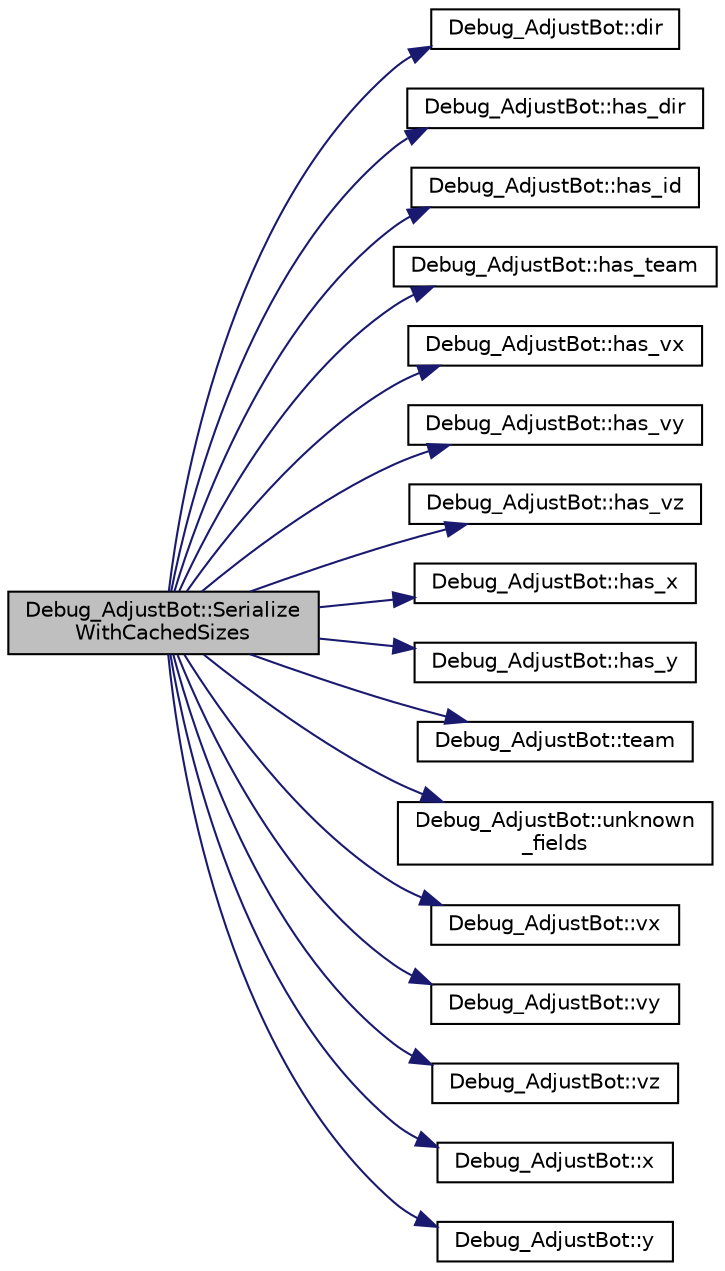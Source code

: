 digraph "Debug_AdjustBot::SerializeWithCachedSizes"
{
 // INTERACTIVE_SVG=YES
  edge [fontname="Helvetica",fontsize="10",labelfontname="Helvetica",labelfontsize="10"];
  node [fontname="Helvetica",fontsize="10",shape=record];
  rankdir="LR";
  Node1 [label="Debug_AdjustBot::Serialize\lWithCachedSizes",height=0.2,width=0.4,color="black", fillcolor="grey75", style="filled", fontcolor="black"];
  Node1 -> Node2 [color="midnightblue",fontsize="10",style="solid",fontname="Helvetica"];
  Node2 [label="Debug_AdjustBot::dir",height=0.2,width=0.4,color="black", fillcolor="white", style="filled",URL="$de/dd5/class_debug___adjust_bot.html#a84efac5ae276cbcbcf1862c93b313dbd"];
  Node1 -> Node3 [color="midnightblue",fontsize="10",style="solid",fontname="Helvetica"];
  Node3 [label="Debug_AdjustBot::has_dir",height=0.2,width=0.4,color="black", fillcolor="white", style="filled",URL="$de/dd5/class_debug___adjust_bot.html#a56588fbc4d57aa4d812e4241efd72501"];
  Node1 -> Node4 [color="midnightblue",fontsize="10",style="solid",fontname="Helvetica"];
  Node4 [label="Debug_AdjustBot::has_id",height=0.2,width=0.4,color="black", fillcolor="white", style="filled",URL="$de/dd5/class_debug___adjust_bot.html#a82f4a15ed5bd6f562525470e24b0cf14"];
  Node1 -> Node5 [color="midnightblue",fontsize="10",style="solid",fontname="Helvetica"];
  Node5 [label="Debug_AdjustBot::has_team",height=0.2,width=0.4,color="black", fillcolor="white", style="filled",URL="$de/dd5/class_debug___adjust_bot.html#a583b7c7b4cad131013ba0574df427c85"];
  Node1 -> Node6 [color="midnightblue",fontsize="10",style="solid",fontname="Helvetica"];
  Node6 [label="Debug_AdjustBot::has_vx",height=0.2,width=0.4,color="black", fillcolor="white", style="filled",URL="$de/dd5/class_debug___adjust_bot.html#ac8f9cb3988c2fdd695962d9312cf63fc"];
  Node1 -> Node7 [color="midnightblue",fontsize="10",style="solid",fontname="Helvetica"];
  Node7 [label="Debug_AdjustBot::has_vy",height=0.2,width=0.4,color="black", fillcolor="white", style="filled",URL="$de/dd5/class_debug___adjust_bot.html#a8852b82a9cfe4f36ab08f325a7626e7f"];
  Node1 -> Node8 [color="midnightblue",fontsize="10",style="solid",fontname="Helvetica"];
  Node8 [label="Debug_AdjustBot::has_vz",height=0.2,width=0.4,color="black", fillcolor="white", style="filled",URL="$de/dd5/class_debug___adjust_bot.html#af087c275569d23f47f040ac08b2d3814"];
  Node1 -> Node9 [color="midnightblue",fontsize="10",style="solid",fontname="Helvetica"];
  Node9 [label="Debug_AdjustBot::has_x",height=0.2,width=0.4,color="black", fillcolor="white", style="filled",URL="$de/dd5/class_debug___adjust_bot.html#ac2f0cb0974035fef9f01eb771fd93c9f"];
  Node1 -> Node10 [color="midnightblue",fontsize="10",style="solid",fontname="Helvetica"];
  Node10 [label="Debug_AdjustBot::has_y",height=0.2,width=0.4,color="black", fillcolor="white", style="filled",URL="$de/dd5/class_debug___adjust_bot.html#a7ea9e204b2e01a097956c5064712e7e7"];
  Node1 -> Node11 [color="midnightblue",fontsize="10",style="solid",fontname="Helvetica"];
  Node11 [label="Debug_AdjustBot::team",height=0.2,width=0.4,color="black", fillcolor="white", style="filled",URL="$de/dd5/class_debug___adjust_bot.html#a9c597339524fe792a3527c00e3070ea6"];
  Node1 -> Node12 [color="midnightblue",fontsize="10",style="solid",fontname="Helvetica"];
  Node12 [label="Debug_AdjustBot::unknown\l_fields",height=0.2,width=0.4,color="black", fillcolor="white", style="filled",URL="$de/dd5/class_debug___adjust_bot.html#ac99f6228298667f845b8a99e3692a915"];
  Node1 -> Node13 [color="midnightblue",fontsize="10",style="solid",fontname="Helvetica"];
  Node13 [label="Debug_AdjustBot::vx",height=0.2,width=0.4,color="black", fillcolor="white", style="filled",URL="$de/dd5/class_debug___adjust_bot.html#af98a21758cee194ca2799bc369c2f9d2"];
  Node1 -> Node14 [color="midnightblue",fontsize="10",style="solid",fontname="Helvetica"];
  Node14 [label="Debug_AdjustBot::vy",height=0.2,width=0.4,color="black", fillcolor="white", style="filled",URL="$de/dd5/class_debug___adjust_bot.html#a5db284f8f278d5f5370c25a4151453b3"];
  Node1 -> Node15 [color="midnightblue",fontsize="10",style="solid",fontname="Helvetica"];
  Node15 [label="Debug_AdjustBot::vz",height=0.2,width=0.4,color="black", fillcolor="white", style="filled",URL="$de/dd5/class_debug___adjust_bot.html#a969c27142e314c2e003c444fabf006ff"];
  Node1 -> Node16 [color="midnightblue",fontsize="10",style="solid",fontname="Helvetica"];
  Node16 [label="Debug_AdjustBot::x",height=0.2,width=0.4,color="black", fillcolor="white", style="filled",URL="$de/dd5/class_debug___adjust_bot.html#aec045861cdf3b0ce16bd9133fe10e83e"];
  Node1 -> Node17 [color="midnightblue",fontsize="10",style="solid",fontname="Helvetica"];
  Node17 [label="Debug_AdjustBot::y",height=0.2,width=0.4,color="black", fillcolor="white", style="filled",URL="$de/dd5/class_debug___adjust_bot.html#a625168477412f2921ea84ab635bc2973"];
}
